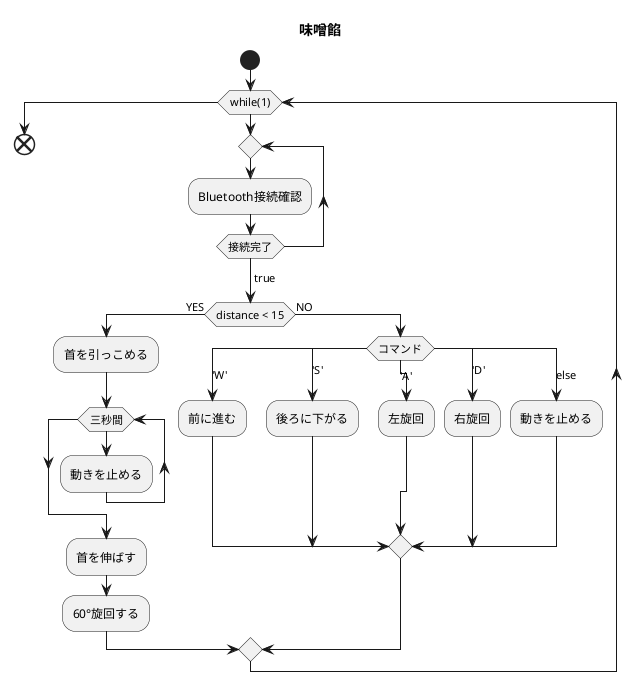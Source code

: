 @startuml
title 味噌餡
start
while(while(1))
    repeat
    :Bluetooth接続確認;
    repeatwhile(接続完了)
    -> true;
    if(distance < 15) then(YES)
        :首を引っこめる;
        while(三秒間)
            :動きを止める;
        endwhile
        :首を伸ばす;
        :60°旋回する;
    else(NO)
        switch(コマンド)
            case('W')
                :前に進む;
            case('S')
                :後ろに下がる;
            case('A')
                :左旋回;
            case('D')
                :右旋回;
            case(else)
                :動きを止める;
        endswitch
    endif
endwhile
end
@enduml